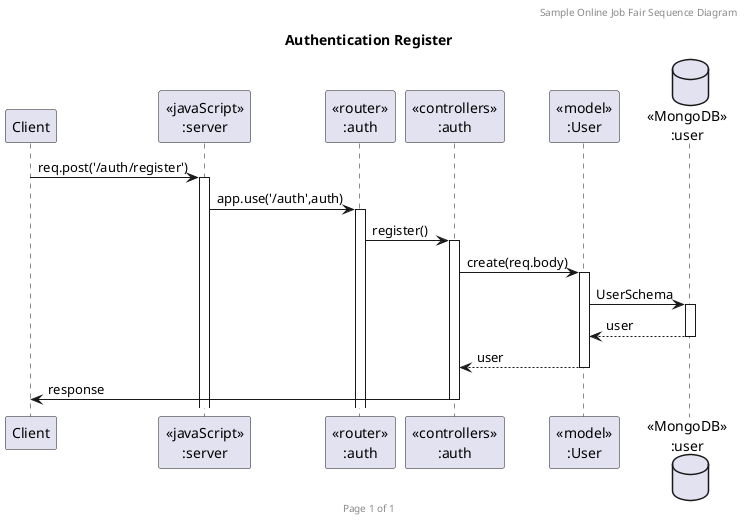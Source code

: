 @startuml Manage Authentication

header Sample Online Job Fair Sequence Diagram
footer Page %page% of %lastpage%
title "Authentication Register"

participant "Client" as client
participant "<<javaScript>>\n:server" as server
participant "<<router>>\n:auth" as routerUser
participant "<<controllers>>\n:auth" as controllersUser
participant "<<model>>\n:User" as modelUser
database "<<MongoDB>>\n:user" as UserDatabase

client->server ++:req.post('/auth/register')
server->routerUser ++:app.use('/auth',auth)
routerUser -> controllersUser ++:register()
controllersUser -> modelUser ++:create(req.body)
modelUser -> UserDatabase ++: UserSchema
UserDatabase --> modelUser --: user
controllersUser <-- modelUser --: user
controllersUser -> client --:response



@enduml
